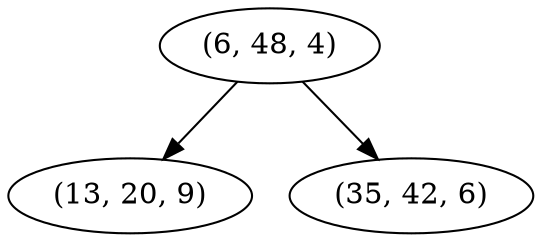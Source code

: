 digraph tree {
    "(6, 48, 4)";
    "(13, 20, 9)";
    "(35, 42, 6)";
    "(6, 48, 4)" -> "(13, 20, 9)";
    "(6, 48, 4)" -> "(35, 42, 6)";
}
